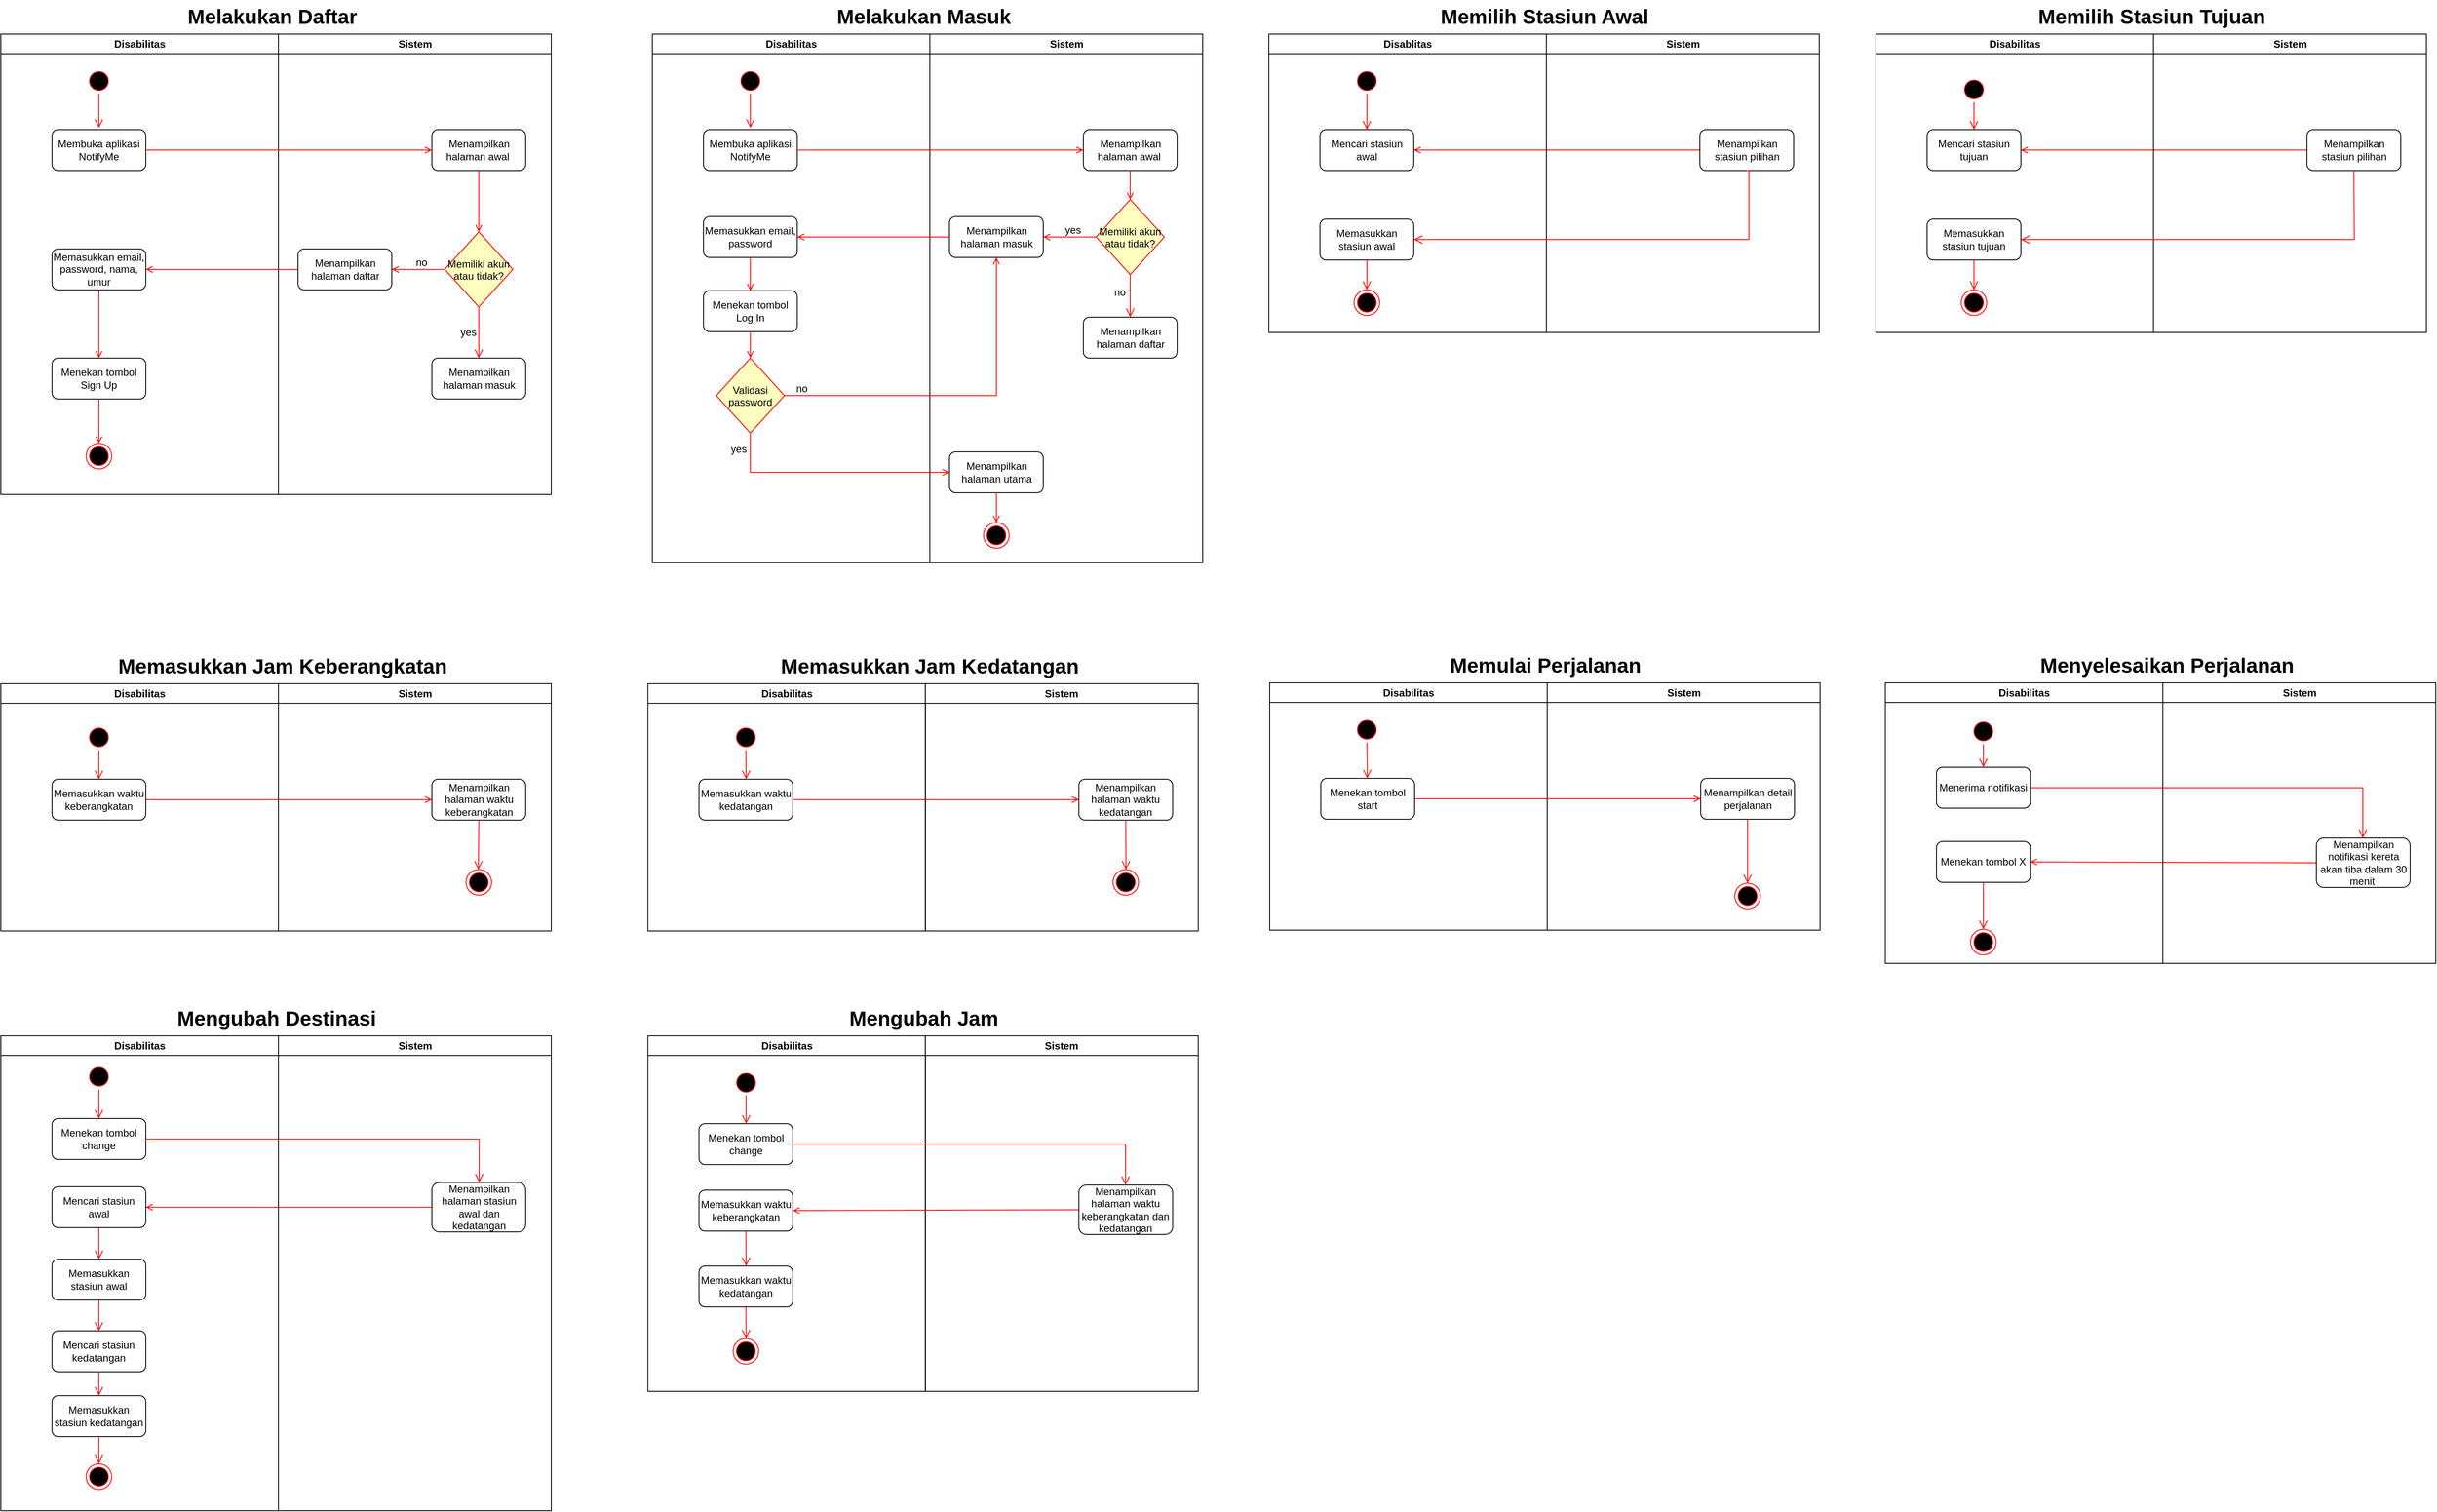 <mxfile version="22.1.11" type="github">
  <diagram name="Page-1" id="e7e014a7-5840-1c2e-5031-d8a46d1fe8dd">
    <mxGraphModel dx="3467" dy="2024" grid="1" gridSize="10" guides="1" tooltips="1" connect="1" arrows="1" fold="1" page="1" pageScale="1" pageWidth="1169" pageHeight="826" background="none" math="0" shadow="0">
      <root>
        <mxCell id="0" />
        <mxCell id="1" parent="0" />
        <mxCell id="2" value="Disabilitas" style="swimlane;whiteSpace=wrap" parent="1" vertex="1">
          <mxGeometry x="-306" y="-630" width="325.5" height="620" as="geometry" />
        </mxCell>
        <mxCell id="5" value="" style="ellipse;shape=startState;fillColor=#000000;strokeColor=#ff0000;" parent="2" vertex="1">
          <mxGeometry x="100" y="40" width="30" height="30" as="geometry" />
        </mxCell>
        <mxCell id="6" value="" style="edgeStyle=elbowEdgeStyle;elbow=horizontal;verticalAlign=bottom;endArrow=open;endSize=8;strokeColor=#FF0000;endFill=1;rounded=0" parent="2" source="5" edge="1">
          <mxGeometry x="100" y="40" as="geometry">
            <mxPoint x="115.115" y="110" as="targetPoint" />
          </mxGeometry>
        </mxCell>
        <mxCell id="zjFfiofUmFdudKenRciE-41" value="Membuka aplikasi NotifyMe" style="rounded=1;whiteSpace=wrap;html=1;" parent="2" vertex="1">
          <mxGeometry x="60" y="112" width="110" height="48" as="geometry" />
        </mxCell>
        <mxCell id="zjFfiofUmFdudKenRciE-57" value="Memasukkan email, password" style="rounded=1;whiteSpace=wrap;html=1;" parent="2" vertex="1">
          <mxGeometry x="60" y="214" width="110" height="48" as="geometry" />
        </mxCell>
        <mxCell id="zjFfiofUmFdudKenRciE-63" value="Validasi&#xa;password" style="rhombus;fillColor=#ffffc0;strokeColor=#ff0000;" parent="2" vertex="1">
          <mxGeometry x="75" y="380" width="80" height="88" as="geometry" />
        </mxCell>
        <mxCell id="zjFfiofUmFdudKenRciE-69" value="yes" style="text;html=1;strokeColor=none;fillColor=none;align=center;verticalAlign=middle;whiteSpace=wrap;rounded=0;" parent="2" vertex="1">
          <mxGeometry x="83.5" y="483" width="35" height="8" as="geometry" />
        </mxCell>
        <mxCell id="zjFfiofUmFdudKenRciE-66" value="no" style="text;html=1;strokeColor=none;fillColor=none;align=center;verticalAlign=middle;whiteSpace=wrap;rounded=0;" parent="2" vertex="1">
          <mxGeometry x="158" y="412" width="35" height="8" as="geometry" />
        </mxCell>
        <mxCell id="ka0JLmJbpeh9YCM6iJQs-76" value="" style="endArrow=open;strokeColor=#FF0000;endFill=1;rounded=0;exitX=0.5;exitY=1;exitDx=0;exitDy=0;entryX=0.5;entryY=0;entryDx=0;entryDy=0;" parent="2" source="zjFfiofUmFdudKenRciE-57" target="zjFfiofUmFdudKenRciE-68" edge="1">
          <mxGeometry relative="1" as="geometry">
            <mxPoint x="125.5" y="396" as="sourcePoint" />
            <mxPoint x="115.5" y="290" as="targetPoint" />
          </mxGeometry>
        </mxCell>
        <mxCell id="zjFfiofUmFdudKenRciE-68" value="Menekan tombol Log In" style="rounded=1;whiteSpace=wrap;html=1;" parent="2" vertex="1">
          <mxGeometry x="60" y="301" width="110" height="48" as="geometry" />
        </mxCell>
        <mxCell id="ka0JLmJbpeh9YCM6iJQs-77" value="" style="endArrow=open;strokeColor=#FF0000;endFill=1;rounded=0;exitX=0.5;exitY=1;exitDx=0;exitDy=0;entryX=0.5;entryY=0;entryDx=0;entryDy=0;" parent="2" source="zjFfiofUmFdudKenRciE-68" target="zjFfiofUmFdudKenRciE-63" edge="1">
          <mxGeometry relative="1" as="geometry">
            <mxPoint x="125" y="272" as="sourcePoint" />
            <mxPoint x="125" y="325" as="targetPoint" />
          </mxGeometry>
        </mxCell>
        <mxCell id="3" value="Sistem" style="swimlane;whiteSpace=wrap" parent="1" vertex="1">
          <mxGeometry x="19.5" y="-630" width="320" height="620" as="geometry" />
        </mxCell>
        <mxCell id="21" value="Memiliki akun&#xa;atau tidak?" style="rhombus;fillColor=#ffffc0;strokeColor=#ff0000;" parent="3" vertex="1">
          <mxGeometry x="195" y="194" width="80" height="88" as="geometry" />
        </mxCell>
        <mxCell id="23" value="" style="edgeStyle=elbowEdgeStyle;elbow=horizontal;align=left;verticalAlign=top;endArrow=open;endSize=8;strokeColor=#FF0000;endFill=1;rounded=0;exitX=0.5;exitY=1;exitDx=0;exitDy=0;entryX=0.5;entryY=0;entryDx=0;entryDy=0;" parent="3" source="21" target="zjFfiofUmFdudKenRciE-50" edge="1">
          <mxGeometry x="-1" relative="1" as="geometry">
            <mxPoint x="235" y="324.0" as="targetPoint" />
            <Array as="points">
              <mxPoint x="235" y="304" />
            </Array>
          </mxGeometry>
        </mxCell>
        <mxCell id="zjFfiofUmFdudKenRciE-42" value="Menampilkan halaman awal&amp;nbsp;" style="rounded=1;whiteSpace=wrap;html=1;" parent="3" vertex="1">
          <mxGeometry x="180" y="112" width="110" height="48" as="geometry" />
        </mxCell>
        <mxCell id="zjFfiofUmFdudKenRciE-46" value="" style="endArrow=open;strokeColor=#FF0000;endFill=1;rounded=0;exitX=0.5;exitY=1;exitDx=0;exitDy=0;entryX=0.5;entryY=0;entryDx=0;entryDy=0;" parent="3" source="zjFfiofUmFdudKenRciE-42" target="21" edge="1">
          <mxGeometry relative="1" as="geometry">
            <mxPoint x="85" y="280" as="sourcePoint" />
            <mxPoint x="85" y="335" as="targetPoint" />
          </mxGeometry>
        </mxCell>
        <mxCell id="19" value="" style="endArrow=open;strokeColor=#FF0000;endFill=1;rounded=0;exitX=0;exitY=0.5;exitDx=0;exitDy=0;entryX=1;entryY=0.5;entryDx=0;entryDy=0;" parent="3" source="21" target="zjFfiofUmFdudKenRciE-48" edge="1">
          <mxGeometry relative="1" as="geometry">
            <mxPoint x="55" y="232" as="sourcePoint" />
            <mxPoint x="133" y="238" as="targetPoint" />
          </mxGeometry>
        </mxCell>
        <mxCell id="zjFfiofUmFdudKenRciE-48" value="Menampilkan halaman masuk" style="rounded=1;whiteSpace=wrap;html=1;" parent="3" vertex="1">
          <mxGeometry x="23" y="214" width="110" height="48" as="geometry" />
        </mxCell>
        <mxCell id="zjFfiofUmFdudKenRciE-50" value="Menampilkan halaman daftar" style="rounded=1;whiteSpace=wrap;html=1;" parent="3" vertex="1">
          <mxGeometry x="180" y="332" width="110" height="48" as="geometry" />
        </mxCell>
        <mxCell id="zjFfiofUmFdudKenRciE-51" value="yes" style="text;html=1;strokeColor=none;fillColor=none;align=center;verticalAlign=middle;whiteSpace=wrap;rounded=0;" parent="3" vertex="1">
          <mxGeometry x="150" y="226" width="35" height="8" as="geometry" />
        </mxCell>
        <mxCell id="zjFfiofUmFdudKenRciE-53" value="no" style="text;html=1;strokeColor=none;fillColor=none;align=center;verticalAlign=middle;whiteSpace=wrap;rounded=0;" parent="3" vertex="1">
          <mxGeometry x="205" y="299" width="35" height="8" as="geometry" />
        </mxCell>
        <mxCell id="38" value="" style="ellipse;shape=endState;fillColor=#000000;strokeColor=#ff0000" parent="3" vertex="1">
          <mxGeometry x="63" y="573" width="30" height="30" as="geometry" />
        </mxCell>
        <mxCell id="ycSWDvxxVLBAgVe4tItq-44" value="Menampilkan halaman utama" style="rounded=1;whiteSpace=wrap;html=1;" parent="3" vertex="1">
          <mxGeometry x="23" y="490" width="110" height="48" as="geometry" />
        </mxCell>
        <mxCell id="ycSWDvxxVLBAgVe4tItq-45" value="" style="endArrow=open;strokeColor=#FF0000;endFill=1;rounded=0;exitX=0.5;exitY=1;exitDx=0;exitDy=0;entryX=0.5;entryY=0;entryDx=0;entryDy=0;" parent="3" source="ycSWDvxxVLBAgVe4tItq-44" target="38" edge="1">
          <mxGeometry relative="1" as="geometry">
            <mxPoint x="-292.5" y="359" as="sourcePoint" />
            <mxPoint x="-292.5" y="390" as="targetPoint" />
          </mxGeometry>
        </mxCell>
        <mxCell id="11" value="" style="endArrow=open;strokeColor=#FF0000;endFill=1;rounded=0;exitX=0;exitY=0.5;exitDx=0;exitDy=0;entryX=1;entryY=0.5;entryDx=0;entryDy=0;" parent="1" source="zjFfiofUmFdudKenRciE-48" target="zjFfiofUmFdudKenRciE-57" edge="1">
          <mxGeometry relative="1" as="geometry">
            <mxPoint x="42.5" y="-209.893" as="sourcePoint" />
            <mxPoint x="-136" y="-235.43" as="targetPoint" />
          </mxGeometry>
        </mxCell>
        <mxCell id="zjFfiofUmFdudKenRciE-82" value="Melakukan Masuk" style="text;strokeColor=none;fillColor=none;html=1;fontSize=24;fontStyle=1;verticalAlign=middle;align=center;" parent="1" vertex="1">
          <mxGeometry x="-38.5" y="-670" width="100" height="40" as="geometry" />
        </mxCell>
        <mxCell id="bMjNeZS8wDr0kNpgiMqn-99" value="" style="endArrow=open;strokeColor=#FF0000;endFill=1;rounded=0;entryX=1;entryY=0.5;entryDx=0;entryDy=0;exitX=0;exitY=0.5;exitDx=0;exitDy=0;" parent="1" source="bMjNeZS8wDr0kNpgiMqn-105" target="bMjNeZS8wDr0kNpgiMqn-101" edge="1">
          <mxGeometry relative="1" as="geometry">
            <mxPoint x="907" y="-440" as="sourcePoint" />
            <mxPoint x="912.5" y="-504" as="targetPoint" />
          </mxGeometry>
        </mxCell>
        <mxCell id="bMjNeZS8wDr0kNpgiMqn-100" value="Disablitas" style="swimlane;whiteSpace=wrap" parent="1" vertex="1">
          <mxGeometry x="417" y="-630" width="325.5" height="350" as="geometry" />
        </mxCell>
        <mxCell id="bMjNeZS8wDr0kNpgiMqn-101" value="Mencari stasiun awal" style="rounded=1;whiteSpace=wrap;html=1;" parent="bMjNeZS8wDr0kNpgiMqn-100" vertex="1">
          <mxGeometry x="60" y="112" width="110" height="48" as="geometry" />
        </mxCell>
        <mxCell id="bMjNeZS8wDr0kNpgiMqn-102" value="" style="ellipse;shape=endState;fillColor=#000000;strokeColor=#ff0000" parent="bMjNeZS8wDr0kNpgiMqn-100" vertex="1">
          <mxGeometry x="100" y="300" width="30" height="30" as="geometry" />
        </mxCell>
        <mxCell id="ka0JLmJbpeh9YCM6iJQs-108" value="Memasukkan stasiun awal" style="rounded=1;whiteSpace=wrap;html=1;" parent="bMjNeZS8wDr0kNpgiMqn-100" vertex="1">
          <mxGeometry x="60" y="217" width="110" height="48" as="geometry" />
        </mxCell>
        <mxCell id="ka0JLmJbpeh9YCM6iJQs-109" value="" style="edgeStyle=elbowEdgeStyle;elbow=horizontal;align=left;verticalAlign=top;endArrow=open;endSize=8;strokeColor=#FF0000;endFill=1;rounded=0;exitX=0.5;exitY=1;exitDx=0;exitDy=0;entryX=0.5;entryY=0;entryDx=0;entryDy=0;" parent="bMjNeZS8wDr0kNpgiMqn-100" source="ka0JLmJbpeh9YCM6iJQs-108" target="bMjNeZS8wDr0kNpgiMqn-102" edge="1">
          <mxGeometry x="-1" relative="1" as="geometry">
            <mxPoint x="125" y="227" as="targetPoint" />
            <Array as="points" />
            <mxPoint x="125" y="170" as="sourcePoint" />
          </mxGeometry>
        </mxCell>
        <mxCell id="bMjNeZS8wDr0kNpgiMqn-106" value="" style="ellipse;shape=startState;fillColor=#000000;strokeColor=#ff0000;" parent="bMjNeZS8wDr0kNpgiMqn-100" vertex="1">
          <mxGeometry x="100" y="40" width="30" height="30" as="geometry" />
        </mxCell>
        <mxCell id="bMjNeZS8wDr0kNpgiMqn-107" value="" style="edgeStyle=elbowEdgeStyle;elbow=horizontal;verticalAlign=bottom;endArrow=open;endSize=8;strokeColor=#FF0000;endFill=1;rounded=0;entryX=0.5;entryY=0;entryDx=0;entryDy=0;exitX=0.5;exitY=1;exitDx=0;exitDy=0;" parent="bMjNeZS8wDr0kNpgiMqn-100" source="bMjNeZS8wDr0kNpgiMqn-106" target="bMjNeZS8wDr0kNpgiMqn-101" edge="1">
          <mxGeometry x="100" y="40" as="geometry">
            <mxPoint x="426.5" y="112" as="targetPoint" />
            <mxPoint x="427" y="80" as="sourcePoint" />
          </mxGeometry>
        </mxCell>
        <mxCell id="bMjNeZS8wDr0kNpgiMqn-104" value="Sistem" style="swimlane;whiteSpace=wrap" parent="1" vertex="1">
          <mxGeometry x="742.5" y="-630" width="320" height="350" as="geometry" />
        </mxCell>
        <mxCell id="bMjNeZS8wDr0kNpgiMqn-105" value="Menampilkan stasiun pilihan" style="rounded=1;whiteSpace=wrap;html=1;" parent="bMjNeZS8wDr0kNpgiMqn-104" vertex="1">
          <mxGeometry x="180" y="112" width="110" height="48" as="geometry" />
        </mxCell>
        <mxCell id="bMjNeZS8wDr0kNpgiMqn-108" value="Memilih Stasiun Awal" style="text;strokeColor=none;fillColor=none;html=1;fontSize=24;fontStyle=1;verticalAlign=middle;align=center;" parent="1" vertex="1">
          <mxGeometry x="690" y="-670" width="100" height="40" as="geometry" />
        </mxCell>
        <mxCell id="bMjNeZS8wDr0kNpgiMqn-119" value="" style="endArrow=open;strokeColor=#FF0000;endFill=1;rounded=0;exitX=1;exitY=0.5;exitDx=0;exitDy=0;entryX=0;entryY=0.5;entryDx=0;entryDy=0;" parent="1" source="bMjNeZS8wDr0kNpgiMqn-121" target="bMjNeZS8wDr0kNpgiMqn-125" edge="1">
          <mxGeometry relative="1" as="geometry">
            <mxPoint x="-580" y="322" as="sourcePoint" />
            <mxPoint x="-680" y="330" as="targetPoint" />
          </mxGeometry>
        </mxCell>
        <mxCell id="bMjNeZS8wDr0kNpgiMqn-120" value="Disabilitas" style="swimlane;whiteSpace=wrap" parent="1" vertex="1">
          <mxGeometry x="-1070" y="132" width="325.5" height="290" as="geometry" />
        </mxCell>
        <mxCell id="bMjNeZS8wDr0kNpgiMqn-121" value="Memasukkan waktu keberangkatan" style="rounded=1;whiteSpace=wrap;html=1;" parent="bMjNeZS8wDr0kNpgiMqn-120" vertex="1">
          <mxGeometry x="60" y="112" width="110" height="48" as="geometry" />
        </mxCell>
        <mxCell id="bMjNeZS8wDr0kNpgiMqn-126" value="" style="ellipse;shape=startState;fillColor=#000000;strokeColor=#ff0000;" parent="bMjNeZS8wDr0kNpgiMqn-120" vertex="1">
          <mxGeometry x="100" y="48" width="30" height="30" as="geometry" />
        </mxCell>
        <mxCell id="bMjNeZS8wDr0kNpgiMqn-127" value="" style="edgeStyle=elbowEdgeStyle;elbow=horizontal;verticalAlign=bottom;endArrow=open;endSize=8;strokeColor=#FF0000;endFill=1;rounded=0;entryX=0.5;entryY=0;entryDx=0;entryDy=0;exitX=0.5;exitY=1;exitDx=0;exitDy=0;" parent="bMjNeZS8wDr0kNpgiMqn-120" source="bMjNeZS8wDr0kNpgiMqn-126" target="bMjNeZS8wDr0kNpgiMqn-121" edge="1">
          <mxGeometry x="100" y="40" as="geometry">
            <mxPoint x="115.115" y="110" as="targetPoint" />
            <mxPoint x="570" y="50" as="sourcePoint" />
          </mxGeometry>
        </mxCell>
        <mxCell id="bMjNeZS8wDr0kNpgiMqn-124" value="Sistem" style="swimlane;whiteSpace=wrap" parent="1" vertex="1">
          <mxGeometry x="-744.5" y="132" width="320" height="290" as="geometry" />
        </mxCell>
        <mxCell id="bMjNeZS8wDr0kNpgiMqn-125" value="Menampilkan halaman waktu keberangkatan" style="rounded=1;whiteSpace=wrap;html=1;" parent="bMjNeZS8wDr0kNpgiMqn-124" vertex="1">
          <mxGeometry x="180" y="112" width="110" height="48" as="geometry" />
        </mxCell>
        <mxCell id="bMjNeZS8wDr0kNpgiMqn-122" value="" style="ellipse;shape=endState;fillColor=#000000;strokeColor=#ff0000" parent="bMjNeZS8wDr0kNpgiMqn-124" vertex="1">
          <mxGeometry x="220" y="218" width="30" height="30" as="geometry" />
        </mxCell>
        <mxCell id="bMjNeZS8wDr0kNpgiMqn-123" value="" style="edgeStyle=elbowEdgeStyle;elbow=horizontal;align=left;verticalAlign=top;endArrow=open;endSize=8;strokeColor=#FF0000;endFill=1;rounded=0;exitX=0.5;exitY=1;exitDx=0;exitDy=0;entryX=0.5;entryY=0;entryDx=0;entryDy=0;" parent="bMjNeZS8wDr0kNpgiMqn-124" source="bMjNeZS8wDr0kNpgiMqn-125" target="bMjNeZS8wDr0kNpgiMqn-122" edge="1">
          <mxGeometry x="-1" relative="1" as="geometry">
            <mxPoint x="-208.5" y="240" as="targetPoint" />
            <Array as="points">
              <mxPoint x="234.5" y="178" />
            </Array>
            <mxPoint x="-208.5" y="170" as="sourcePoint" />
          </mxGeometry>
        </mxCell>
        <mxCell id="bMjNeZS8wDr0kNpgiMqn-128" value="Memasukkan Jam Keberangkatan" style="text;strokeColor=none;fillColor=none;html=1;fontSize=24;fontStyle=1;verticalAlign=middle;align=center;" parent="1" vertex="1">
          <mxGeometry x="-790" y="92" width="100" height="40" as="geometry" />
        </mxCell>
        <mxCell id="bMjNeZS8wDr0kNpgiMqn-188" value="" style="endArrow=open;strokeColor=#FF0000;endFill=1;rounded=0;exitX=1;exitY=0.5;exitDx=0;exitDy=0;entryX=0;entryY=0.5;entryDx=0;entryDy=0;" parent="1" source="bMjNeZS8wDr0kNpgiMqn-190" target="bMjNeZS8wDr0kNpgiMqn-194" edge="1">
          <mxGeometry relative="1" as="geometry">
            <mxPoint x="178.75" y="322" as="sourcePoint" />
            <mxPoint x="-120" y="270" as="targetPoint" />
          </mxGeometry>
        </mxCell>
        <mxCell id="bMjNeZS8wDr0kNpgiMqn-189" value="Disabilitas" style="swimlane;whiteSpace=wrap" parent="1" vertex="1">
          <mxGeometry x="-311.25" y="132" width="325.5" height="290" as="geometry" />
        </mxCell>
        <mxCell id="bMjNeZS8wDr0kNpgiMqn-190" value="Memasukkan waktu kedatangan" style="rounded=1;whiteSpace=wrap;html=1;" parent="bMjNeZS8wDr0kNpgiMqn-189" vertex="1">
          <mxGeometry x="60" y="112" width="110" height="48" as="geometry" />
        </mxCell>
        <mxCell id="bMjNeZS8wDr0kNpgiMqn-195" value="" style="ellipse;shape=startState;fillColor=#000000;strokeColor=#ff0000;" parent="bMjNeZS8wDr0kNpgiMqn-189" vertex="1">
          <mxGeometry x="100" y="48" width="30" height="30" as="geometry" />
        </mxCell>
        <mxCell id="bMjNeZS8wDr0kNpgiMqn-196" value="" style="edgeStyle=elbowEdgeStyle;elbow=horizontal;verticalAlign=bottom;endArrow=open;endSize=8;strokeColor=#FF0000;endFill=1;rounded=0;exitX=0.5;exitY=1;exitDx=0;exitDy=0;entryX=0.5;entryY=0;entryDx=0;entryDy=0;" parent="bMjNeZS8wDr0kNpgiMqn-189" source="bMjNeZS8wDr0kNpgiMqn-195" target="bMjNeZS8wDr0kNpgiMqn-190" edge="1">
          <mxGeometry x="100" y="40" as="geometry">
            <mxPoint x="141.25" y="168" as="targetPoint" />
            <mxPoint x="570" y="50" as="sourcePoint" />
          </mxGeometry>
        </mxCell>
        <mxCell id="bMjNeZS8wDr0kNpgiMqn-193" value="Sistem" style="swimlane;whiteSpace=wrap" parent="1" vertex="1">
          <mxGeometry x="14.25" y="132" width="320" height="290" as="geometry" />
        </mxCell>
        <mxCell id="bMjNeZS8wDr0kNpgiMqn-194" value="Menampilkan halaman waktu kedatangan" style="rounded=1;whiteSpace=wrap;html=1;" parent="bMjNeZS8wDr0kNpgiMqn-193" vertex="1">
          <mxGeometry x="180" y="112" width="110" height="48" as="geometry" />
        </mxCell>
        <mxCell id="bMjNeZS8wDr0kNpgiMqn-191" value="" style="ellipse;shape=endState;fillColor=#000000;strokeColor=#ff0000" parent="bMjNeZS8wDr0kNpgiMqn-193" vertex="1">
          <mxGeometry x="220" y="218" width="30" height="30" as="geometry" />
        </mxCell>
        <mxCell id="bMjNeZS8wDr0kNpgiMqn-192" value="" style="edgeStyle=elbowEdgeStyle;elbow=horizontal;align=left;verticalAlign=top;endArrow=open;endSize=8;strokeColor=#FF0000;endFill=1;rounded=0;exitX=0.5;exitY=1;exitDx=0;exitDy=0;entryX=0.5;entryY=0;entryDx=0;entryDy=0;" parent="bMjNeZS8wDr0kNpgiMqn-193" source="bMjNeZS8wDr0kNpgiMqn-194" target="bMjNeZS8wDr0kNpgiMqn-191" edge="1">
          <mxGeometry x="-1" relative="1" as="geometry">
            <mxPoint x="-208.5" y="240" as="targetPoint" />
            <Array as="points" />
            <mxPoint x="-208.5" y="170" as="sourcePoint" />
          </mxGeometry>
        </mxCell>
        <mxCell id="bMjNeZS8wDr0kNpgiMqn-197" value="Memasukkan Jam Kedatangan" style="text;strokeColor=none;fillColor=none;html=1;fontSize=24;fontStyle=1;verticalAlign=middle;align=center;" parent="1" vertex="1">
          <mxGeometry x="-31.25" y="92" width="100" height="40" as="geometry" />
        </mxCell>
        <mxCell id="ka0JLmJbpeh9YCM6iJQs-38" value="Disabilitas" style="swimlane;whiteSpace=wrap" parent="1" vertex="1">
          <mxGeometry x="-1070" y="-630" width="325.5" height="540" as="geometry" />
        </mxCell>
        <mxCell id="ka0JLmJbpeh9YCM6iJQs-39" value="" style="ellipse;shape=startState;fillColor=#000000;strokeColor=#ff0000;" parent="ka0JLmJbpeh9YCM6iJQs-38" vertex="1">
          <mxGeometry x="100" y="40" width="30" height="30" as="geometry" />
        </mxCell>
        <mxCell id="ka0JLmJbpeh9YCM6iJQs-40" value="" style="edgeStyle=elbowEdgeStyle;elbow=horizontal;verticalAlign=bottom;endArrow=open;endSize=8;strokeColor=#FF0000;endFill=1;rounded=0" parent="ka0JLmJbpeh9YCM6iJQs-38" source="ka0JLmJbpeh9YCM6iJQs-39" edge="1">
          <mxGeometry x="100" y="40" as="geometry">
            <mxPoint x="115.115" y="110" as="targetPoint" />
          </mxGeometry>
        </mxCell>
        <mxCell id="ka0JLmJbpeh9YCM6iJQs-41" value="Membuka aplikasi NotifyMe" style="rounded=1;whiteSpace=wrap;html=1;" parent="ka0JLmJbpeh9YCM6iJQs-38" vertex="1">
          <mxGeometry x="60" y="112" width="110" height="48" as="geometry" />
        </mxCell>
        <mxCell id="ka0JLmJbpeh9YCM6iJQs-42" value="Memasukkan email, password, nama, umur" style="rounded=1;whiteSpace=wrap;html=1;" parent="ka0JLmJbpeh9YCM6iJQs-38" vertex="1">
          <mxGeometry x="60" y="252" width="110" height="48" as="geometry" />
        </mxCell>
        <mxCell id="ka0JLmJbpeh9YCM6iJQs-72" value="Menekan tombol Sign Up" style="rounded=1;whiteSpace=wrap;html=1;" parent="ka0JLmJbpeh9YCM6iJQs-38" vertex="1">
          <mxGeometry x="60" y="380" width="110" height="48" as="geometry" />
        </mxCell>
        <mxCell id="ka0JLmJbpeh9YCM6iJQs-62" value="" style="endArrow=open;strokeColor=#FF0000;endFill=1;rounded=0;exitX=0.5;exitY=1;exitDx=0;exitDy=0;entryX=0.5;entryY=0;entryDx=0;entryDy=0;" parent="ka0JLmJbpeh9YCM6iJQs-38" source="ka0JLmJbpeh9YCM6iJQs-72" target="ka0JLmJbpeh9YCM6iJQs-61" edge="1">
          <mxGeometry relative="1" as="geometry">
            <mxPoint x="130" y="450" as="sourcePoint" />
            <mxPoint x="114" y="480" as="targetPoint" />
          </mxGeometry>
        </mxCell>
        <mxCell id="ka0JLmJbpeh9YCM6iJQs-61" value="" style="ellipse;shape=endState;fillColor=#000000;strokeColor=#ff0000" parent="ka0JLmJbpeh9YCM6iJQs-38" vertex="1">
          <mxGeometry x="100" y="480" width="30" height="30" as="geometry" />
        </mxCell>
        <mxCell id="ka0JLmJbpeh9YCM6iJQs-44" value="Sistem" style="swimlane;whiteSpace=wrap" parent="1" vertex="1">
          <mxGeometry x="-744.5" y="-630" width="320" height="540" as="geometry" />
        </mxCell>
        <mxCell id="ka0JLmJbpeh9YCM6iJQs-45" value="Memiliki akun&#xa;atau tidak?" style="rhombus;fillColor=#ffffc0;strokeColor=#ff0000;" parent="ka0JLmJbpeh9YCM6iJQs-44" vertex="1">
          <mxGeometry x="195" y="232" width="80" height="88" as="geometry" />
        </mxCell>
        <mxCell id="ka0JLmJbpeh9YCM6iJQs-46" value="" style="edgeStyle=elbowEdgeStyle;elbow=horizontal;align=left;verticalAlign=top;endArrow=open;endSize=8;strokeColor=#FF0000;endFill=1;rounded=0;exitX=0.5;exitY=1;exitDx=0;exitDy=0;entryX=0.5;entryY=0;entryDx=0;entryDy=0;" parent="ka0JLmJbpeh9YCM6iJQs-44" source="ka0JLmJbpeh9YCM6iJQs-45" target="ka0JLmJbpeh9YCM6iJQs-51" edge="1">
          <mxGeometry x="-1" relative="1" as="geometry">
            <mxPoint x="235" y="362.0" as="targetPoint" />
            <Array as="points">
              <mxPoint x="235" y="342" />
            </Array>
          </mxGeometry>
        </mxCell>
        <mxCell id="ka0JLmJbpeh9YCM6iJQs-47" value="Menampilkan halaman awal&amp;nbsp;" style="rounded=1;whiteSpace=wrap;html=1;" parent="ka0JLmJbpeh9YCM6iJQs-44" vertex="1">
          <mxGeometry x="180" y="112" width="110" height="48" as="geometry" />
        </mxCell>
        <mxCell id="ka0JLmJbpeh9YCM6iJQs-48" value="" style="endArrow=open;strokeColor=#FF0000;endFill=1;rounded=0;exitX=0.5;exitY=1;exitDx=0;exitDy=0;entryX=0.5;entryY=0;entryDx=0;entryDy=0;" parent="ka0JLmJbpeh9YCM6iJQs-44" source="ka0JLmJbpeh9YCM6iJQs-47" target="ka0JLmJbpeh9YCM6iJQs-45" edge="1">
          <mxGeometry relative="1" as="geometry">
            <mxPoint x="85" y="280" as="sourcePoint" />
            <mxPoint x="85" y="335" as="targetPoint" />
          </mxGeometry>
        </mxCell>
        <mxCell id="ka0JLmJbpeh9YCM6iJQs-49" value="" style="endArrow=open;strokeColor=#FF0000;endFill=1;rounded=0;exitX=0;exitY=0.5;exitDx=0;exitDy=0;entryX=1;entryY=0.5;entryDx=0;entryDy=0;" parent="ka0JLmJbpeh9YCM6iJQs-44" source="ka0JLmJbpeh9YCM6iJQs-45" target="ka0JLmJbpeh9YCM6iJQs-50" edge="1">
          <mxGeometry relative="1" as="geometry">
            <mxPoint x="55" y="270" as="sourcePoint" />
            <mxPoint x="133" y="276" as="targetPoint" />
          </mxGeometry>
        </mxCell>
        <mxCell id="ka0JLmJbpeh9YCM6iJQs-50" value="Menampilkan halaman daftar" style="rounded=1;whiteSpace=wrap;html=1;" parent="ka0JLmJbpeh9YCM6iJQs-44" vertex="1">
          <mxGeometry x="23" y="252" width="110" height="48" as="geometry" />
        </mxCell>
        <mxCell id="ka0JLmJbpeh9YCM6iJQs-51" value="Menampilkan halaman masuk" style="rounded=1;whiteSpace=wrap;html=1;" parent="ka0JLmJbpeh9YCM6iJQs-44" vertex="1">
          <mxGeometry x="180" y="380" width="110" height="48" as="geometry" />
        </mxCell>
        <mxCell id="ka0JLmJbpeh9YCM6iJQs-52" value="no" style="text;html=1;strokeColor=none;fillColor=none;align=center;verticalAlign=middle;whiteSpace=wrap;rounded=0;" parent="ka0JLmJbpeh9YCM6iJQs-44" vertex="1">
          <mxGeometry x="150" y="264" width="35" height="8" as="geometry" />
        </mxCell>
        <mxCell id="ka0JLmJbpeh9YCM6iJQs-53" value="yes" style="text;html=1;strokeColor=none;fillColor=none;align=center;verticalAlign=middle;whiteSpace=wrap;rounded=0;" parent="ka0JLmJbpeh9YCM6iJQs-44" vertex="1">
          <mxGeometry x="205" y="346" width="35" height="8" as="geometry" />
        </mxCell>
        <mxCell id="ka0JLmJbpeh9YCM6iJQs-63" value="" style="endArrow=open;strokeColor=#FF0000;endFill=1;rounded=0;exitX=0;exitY=0.5;exitDx=0;exitDy=0;entryX=1;entryY=0.5;entryDx=0;entryDy=0;" parent="1" source="ka0JLmJbpeh9YCM6iJQs-50" target="ka0JLmJbpeh9YCM6iJQs-42" edge="1">
          <mxGeometry relative="1" as="geometry">
            <mxPoint x="-721.5" y="-171.893" as="sourcePoint" />
            <mxPoint x="-900" y="-197.43" as="targetPoint" />
          </mxGeometry>
        </mxCell>
        <mxCell id="ka0JLmJbpeh9YCM6iJQs-64" value="" style="endArrow=open;strokeColor=#FF0000;endFill=1;rounded=0;exitX=0.5;exitY=1;exitDx=0;exitDy=0;" parent="1" source="ka0JLmJbpeh9YCM6iJQs-42" edge="1">
          <mxGeometry relative="1" as="geometry">
            <mxPoint x="-711.5" y="-244" as="sourcePoint" />
            <mxPoint x="-955" y="-250" as="targetPoint" />
            <Array as="points" />
          </mxGeometry>
        </mxCell>
        <mxCell id="ka0JLmJbpeh9YCM6iJQs-67" value="Melakukan Daftar" style="text;strokeColor=none;fillColor=none;html=1;fontSize=24;fontStyle=1;verticalAlign=middle;align=center;" parent="1" vertex="1">
          <mxGeometry x="-802.5" y="-670" width="100" height="40" as="geometry" />
        </mxCell>
        <mxCell id="ka0JLmJbpeh9YCM6iJQs-68" value="" style="endArrow=open;strokeColor=#FF0000;endFill=1;rounded=0;exitX=1;exitY=0.5;exitDx=0;exitDy=0;entryX=0;entryY=0.5;entryDx=0;entryDy=0;" parent="1" source="ka0JLmJbpeh9YCM6iJQs-41" target="ka0JLmJbpeh9YCM6iJQs-47" edge="1">
          <mxGeometry relative="1" as="geometry">
            <mxPoint x="-711" y="-344" as="sourcePoint" />
            <mxPoint x="-890" y="-344" as="targetPoint" />
          </mxGeometry>
        </mxCell>
        <mxCell id="ka0JLmJbpeh9YCM6iJQs-69" value="" style="endArrow=open;strokeColor=#FF0000;endFill=1;rounded=0;exitX=1;exitY=0.5;exitDx=0;exitDy=0;entryX=0;entryY=0.5;entryDx=0;entryDy=0;" parent="1" source="zjFfiofUmFdudKenRciE-41" target="zjFfiofUmFdudKenRciE-42" edge="1">
          <mxGeometry relative="1" as="geometry">
            <mxPoint x="52.5" y="-344" as="sourcePoint" />
            <mxPoint x="-125.5" y="-344" as="targetPoint" />
          </mxGeometry>
        </mxCell>
        <mxCell id="ka0JLmJbpeh9YCM6iJQs-71" value="" style="endArrow=open;strokeColor=#FF0000;endFill=1;rounded=0;exitX=1;exitY=0.5;exitDx=0;exitDy=0;entryX=0.5;entryY=1;entryDx=0;entryDy=0;" parent="1" source="zjFfiofUmFdudKenRciE-63" target="zjFfiofUmFdudKenRciE-48" edge="1">
          <mxGeometry relative="1" as="geometry">
            <mxPoint x="-181" y="-358" as="sourcePoint" />
            <mxPoint x="-181" y="-278" as="targetPoint" />
            <Array as="points">
              <mxPoint x="97.5" y="-206" />
            </Array>
          </mxGeometry>
        </mxCell>
        <mxCell id="ka0JLmJbpeh9YCM6iJQs-75" value="" style="endArrow=open;strokeColor=#FF0000;endFill=1;rounded=0;exitX=0.5;exitY=1;exitDx=0;exitDy=0;entryX=0;entryY=0.5;entryDx=0;entryDy=0;" parent="1" source="zjFfiofUmFdudKenRciE-63" target="ycSWDvxxVLBAgVe4tItq-44" edge="1">
          <mxGeometry relative="1" as="geometry">
            <mxPoint x="-180.5" y="-130" as="sourcePoint" />
            <mxPoint x="-191" y="-140" as="targetPoint" />
            <Array as="points">
              <mxPoint x="-191" y="-116" />
            </Array>
          </mxGeometry>
        </mxCell>
        <mxCell id="ka0JLmJbpeh9YCM6iJQs-98" value="" style="endArrow=open;strokeColor=#FF0000;endFill=1;rounded=0;exitX=1;exitY=0.5;exitDx=0;exitDy=0;entryX=0;entryY=0.5;entryDx=0;entryDy=0;" parent="1" source="ka0JLmJbpeh9YCM6iJQs-100" target="ka0JLmJbpeh9YCM6iJQs-104" edge="1">
          <mxGeometry relative="1" as="geometry">
            <mxPoint x="908" y="321" as="sourcePoint" />
            <mxPoint x="670" y="332" as="targetPoint" />
          </mxGeometry>
        </mxCell>
        <mxCell id="ka0JLmJbpeh9YCM6iJQs-99" value="Disabilitas" style="swimlane;whiteSpace=wrap" parent="1" vertex="1">
          <mxGeometry x="418" y="131" width="325.5" height="290" as="geometry" />
        </mxCell>
        <mxCell id="ka0JLmJbpeh9YCM6iJQs-100" value="Menekan tombol start" style="rounded=1;whiteSpace=wrap;html=1;" parent="ka0JLmJbpeh9YCM6iJQs-99" vertex="1">
          <mxGeometry x="60" y="112" width="110" height="48" as="geometry" />
        </mxCell>
        <mxCell id="ka0JLmJbpeh9YCM6iJQs-105" value="" style="ellipse;shape=startState;fillColor=#000000;strokeColor=#ff0000;" parent="ka0JLmJbpeh9YCM6iJQs-99" vertex="1">
          <mxGeometry x="99" y="40" width="30" height="30" as="geometry" />
        </mxCell>
        <mxCell id="ka0JLmJbpeh9YCM6iJQs-123" value="" style="edgeStyle=elbowEdgeStyle;elbow=horizontal;align=left;verticalAlign=top;endArrow=open;endSize=8;strokeColor=#FF0000;endFill=1;rounded=0;entryX=0.5;entryY=0;entryDx=0;entryDy=0;exitX=0.5;exitY=1;exitDx=0;exitDy=0;" parent="ka0JLmJbpeh9YCM6iJQs-99" source="ka0JLmJbpeh9YCM6iJQs-105" target="ka0JLmJbpeh9YCM6iJQs-100" edge="1">
          <mxGeometry x="-1" relative="1" as="geometry">
            <mxPoint x="112" y="121" as="targetPoint" />
            <Array as="points" />
            <mxPoint x="122" y="71" as="sourcePoint" />
          </mxGeometry>
        </mxCell>
        <mxCell id="ka0JLmJbpeh9YCM6iJQs-103" value="Sistem" style="swimlane;whiteSpace=wrap" parent="1" vertex="1">
          <mxGeometry x="743.5" y="131" width="320" height="290" as="geometry" />
        </mxCell>
        <mxCell id="ka0JLmJbpeh9YCM6iJQs-104" value="Menampilkan detail perjalanan" style="rounded=1;whiteSpace=wrap;html=1;" parent="ka0JLmJbpeh9YCM6iJQs-103" vertex="1">
          <mxGeometry x="180" y="112" width="110" height="48" as="geometry" />
        </mxCell>
        <mxCell id="ka0JLmJbpeh9YCM6iJQs-101" value="" style="ellipse;shape=endState;fillColor=#000000;strokeColor=#ff0000" parent="ka0JLmJbpeh9YCM6iJQs-103" vertex="1">
          <mxGeometry x="220" y="235" width="30" height="30" as="geometry" />
        </mxCell>
        <mxCell id="ka0JLmJbpeh9YCM6iJQs-102" value="" style="edgeStyle=elbowEdgeStyle;elbow=horizontal;align=left;verticalAlign=top;endArrow=open;endSize=8;strokeColor=#FF0000;endFill=1;rounded=0;exitX=0.5;exitY=1;exitDx=0;exitDy=0;entryX=0.5;entryY=0;entryDx=0;entryDy=0;" parent="ka0JLmJbpeh9YCM6iJQs-103" source="ka0JLmJbpeh9YCM6iJQs-104" target="ka0JLmJbpeh9YCM6iJQs-101" edge="1">
          <mxGeometry x="-1" relative="1" as="geometry">
            <mxPoint x="-208.5" y="240" as="targetPoint" />
            <Array as="points" />
            <mxPoint x="-208.5" y="170" as="sourcePoint" />
          </mxGeometry>
        </mxCell>
        <mxCell id="ka0JLmJbpeh9YCM6iJQs-107" value="Memulai Perjalanan" style="text;strokeColor=none;fillColor=none;html=1;fontSize=24;fontStyle=1;verticalAlign=middle;align=center;" parent="1" vertex="1">
          <mxGeometry x="691" y="91" width="100" height="40" as="geometry" />
        </mxCell>
        <mxCell id="ka0JLmJbpeh9YCM6iJQs-110" value="" style="endArrow=open;strokeColor=#FF0000;endFill=1;rounded=0;entryX=1;entryY=0.5;entryDx=0;entryDy=0;exitX=0;exitY=0.5;exitDx=0;exitDy=0;" parent="1" source="ka0JLmJbpeh9YCM6iJQs-118" target="ka0JLmJbpeh9YCM6iJQs-112" edge="1">
          <mxGeometry relative="1" as="geometry">
            <mxPoint x="1619" y="-440" as="sourcePoint" />
            <mxPoint x="1624.5" y="-504" as="targetPoint" />
          </mxGeometry>
        </mxCell>
        <mxCell id="ka0JLmJbpeh9YCM6iJQs-111" value="Disabilitas" style="swimlane;whiteSpace=wrap" parent="1" vertex="1">
          <mxGeometry x="1129" y="-630" width="325.5" height="350" as="geometry" />
        </mxCell>
        <mxCell id="ka0JLmJbpeh9YCM6iJQs-112" value="Mencari stasiun tujuan" style="rounded=1;whiteSpace=wrap;html=1;" parent="ka0JLmJbpeh9YCM6iJQs-111" vertex="1">
          <mxGeometry x="60" y="112" width="110" height="48" as="geometry" />
        </mxCell>
        <mxCell id="ka0JLmJbpeh9YCM6iJQs-113" value="" style="ellipse;shape=endState;fillColor=#000000;strokeColor=#ff0000" parent="ka0JLmJbpeh9YCM6iJQs-111" vertex="1">
          <mxGeometry x="100" y="300" width="30" height="30" as="geometry" />
        </mxCell>
        <mxCell id="ka0JLmJbpeh9YCM6iJQs-115" value="Memasukkan stasiun tujuan" style="rounded=1;whiteSpace=wrap;html=1;" parent="ka0JLmJbpeh9YCM6iJQs-111" vertex="1">
          <mxGeometry x="60" y="217" width="110" height="48" as="geometry" />
        </mxCell>
        <mxCell id="ka0JLmJbpeh9YCM6iJQs-116" value="" style="edgeStyle=elbowEdgeStyle;elbow=horizontal;align=left;verticalAlign=top;endArrow=open;endSize=8;strokeColor=#FF0000;endFill=1;rounded=0;exitX=0.5;exitY=1;exitDx=0;exitDy=0;entryX=0.5;entryY=0;entryDx=0;entryDy=0;" parent="ka0JLmJbpeh9YCM6iJQs-111" source="ka0JLmJbpeh9YCM6iJQs-115" target="ka0JLmJbpeh9YCM6iJQs-113" edge="1">
          <mxGeometry x="-1" relative="1" as="geometry">
            <mxPoint x="125" y="227" as="targetPoint" />
            <Array as="points" />
            <mxPoint x="125" y="170" as="sourcePoint" />
          </mxGeometry>
        </mxCell>
        <mxCell id="ka0JLmJbpeh9YCM6iJQs-119" value="" style="ellipse;shape=startState;fillColor=#000000;strokeColor=#ff0000;" parent="ka0JLmJbpeh9YCM6iJQs-111" vertex="1">
          <mxGeometry x="100" y="50" width="30" height="30" as="geometry" />
        </mxCell>
        <mxCell id="ka0JLmJbpeh9YCM6iJQs-120" value="" style="edgeStyle=elbowEdgeStyle;elbow=horizontal;verticalAlign=bottom;endArrow=open;endSize=8;strokeColor=#FF0000;endFill=1;rounded=0;entryX=0.5;entryY=0;entryDx=0;entryDy=0;exitX=0.5;exitY=1;exitDx=0;exitDy=0;" parent="ka0JLmJbpeh9YCM6iJQs-111" source="ka0JLmJbpeh9YCM6iJQs-119" target="ka0JLmJbpeh9YCM6iJQs-112" edge="1">
          <mxGeometry x="100" y="40" as="geometry">
            <mxPoint x="115.115" y="110" as="targetPoint" />
            <mxPoint x="561" y="90" as="sourcePoint" />
          </mxGeometry>
        </mxCell>
        <mxCell id="ka0JLmJbpeh9YCM6iJQs-117" value="Sistem" style="swimlane;whiteSpace=wrap" parent="1" vertex="1">
          <mxGeometry x="1454.5" y="-630" width="320" height="350" as="geometry" />
        </mxCell>
        <mxCell id="ka0JLmJbpeh9YCM6iJQs-118" value="Menampilkan stasiun pilihan" style="rounded=1;whiteSpace=wrap;html=1;" parent="ka0JLmJbpeh9YCM6iJQs-117" vertex="1">
          <mxGeometry x="180" y="112" width="110" height="48" as="geometry" />
        </mxCell>
        <mxCell id="ka0JLmJbpeh9YCM6iJQs-121" value="Memilih Stasiun Tujuan" style="text;strokeColor=none;fillColor=none;html=1;fontSize=24;fontStyle=1;verticalAlign=middle;align=center;" parent="1" vertex="1">
          <mxGeometry x="1402" y="-670" width="100" height="40" as="geometry" />
        </mxCell>
        <mxCell id="ka0JLmJbpeh9YCM6iJQs-134" value="" style="endArrow=open;strokeColor=#FF0000;endFill=1;rounded=0;entryX=1;entryY=0.5;entryDx=0;entryDy=0;exitX=0;exitY=0.5;exitDx=0;exitDy=0;" parent="1" source="ka0JLmJbpeh9YCM6iJQs-140" target="ka0JLmJbpeh9YCM6iJQs-136" edge="1">
          <mxGeometry relative="1" as="geometry">
            <mxPoint x="1630" y="391" as="sourcePoint" />
            <mxPoint x="1635.5" y="327" as="targetPoint" />
          </mxGeometry>
        </mxCell>
        <mxCell id="ka0JLmJbpeh9YCM6iJQs-135" value="Disabilitas" style="swimlane;whiteSpace=wrap" parent="1" vertex="1">
          <mxGeometry x="1140" y="131" width="325.5" height="329" as="geometry" />
        </mxCell>
        <mxCell id="ka0JLmJbpeh9YCM6iJQs-136" value="Menekan tombol X" style="rounded=1;whiteSpace=wrap;html=1;" parent="ka0JLmJbpeh9YCM6iJQs-135" vertex="1">
          <mxGeometry x="60" y="186" width="110" height="48" as="geometry" />
        </mxCell>
        <mxCell id="ka0JLmJbpeh9YCM6iJQs-137" value="" style="ellipse;shape=endState;fillColor=#000000;strokeColor=#ff0000" parent="ka0JLmJbpeh9YCM6iJQs-135" vertex="1">
          <mxGeometry x="100" y="289" width="30" height="30" as="geometry" />
        </mxCell>
        <mxCell id="ka0JLmJbpeh9YCM6iJQs-138" value="" style="edgeStyle=elbowEdgeStyle;elbow=horizontal;align=left;verticalAlign=top;endArrow=open;endSize=8;strokeColor=#FF0000;endFill=1;rounded=0;exitX=0.5;exitY=1;exitDx=0;exitDy=0;entryX=0.5;entryY=0;entryDx=0;entryDy=0;" parent="ka0JLmJbpeh9YCM6iJQs-135" source="ka0JLmJbpeh9YCM6iJQs-136" target="ka0JLmJbpeh9YCM6iJQs-137" edge="1">
          <mxGeometry x="-1" relative="1" as="geometry">
            <mxPoint x="117" y="310" as="targetPoint" />
            <Array as="points" />
            <mxPoint x="117" y="240" as="sourcePoint" />
          </mxGeometry>
        </mxCell>
        <mxCell id="PbexR_uyiYRIy1UnTl9M-38" value="Menerima notifikasi" style="rounded=1;whiteSpace=wrap;html=1;" vertex="1" parent="ka0JLmJbpeh9YCM6iJQs-135">
          <mxGeometry x="60" y="99" width="110" height="48" as="geometry" />
        </mxCell>
        <mxCell id="ka0JLmJbpeh9YCM6iJQs-141" value="" style="ellipse;shape=startState;fillColor=#000000;strokeColor=#ff0000;" parent="ka0JLmJbpeh9YCM6iJQs-135" vertex="1">
          <mxGeometry x="100" y="42" width="30" height="30" as="geometry" />
        </mxCell>
        <mxCell id="ka0JLmJbpeh9YCM6iJQs-142" value="" style="edgeStyle=elbowEdgeStyle;elbow=horizontal;verticalAlign=bottom;endArrow=open;endSize=8;strokeColor=#FF0000;endFill=1;rounded=0;entryX=0.5;entryY=0;entryDx=0;entryDy=0;exitX=0.5;exitY=1;exitDx=0;exitDy=0;" parent="ka0JLmJbpeh9YCM6iJQs-135" source="ka0JLmJbpeh9YCM6iJQs-141" target="PbexR_uyiYRIy1UnTl9M-38" edge="1">
          <mxGeometry x="100" y="40" as="geometry">
            <mxPoint x="115.115" y="110" as="targetPoint" />
            <mxPoint x="561" y="119" as="sourcePoint" />
          </mxGeometry>
        </mxCell>
        <mxCell id="ka0JLmJbpeh9YCM6iJQs-139" value="Sistem" style="swimlane;whiteSpace=wrap" parent="1" vertex="1">
          <mxGeometry x="1465.5" y="131" width="320" height="329" as="geometry" />
        </mxCell>
        <mxCell id="ka0JLmJbpeh9YCM6iJQs-140" value="Menampilkan notifikasi kereta akan tiba dalam 30 menit&amp;nbsp;" style="rounded=1;whiteSpace=wrap;html=1;" parent="ka0JLmJbpeh9YCM6iJQs-139" vertex="1">
          <mxGeometry x="180" y="182" width="110" height="58" as="geometry" />
        </mxCell>
        <mxCell id="ka0JLmJbpeh9YCM6iJQs-143" value="Menyelesaikan Perjalanan" style="text;strokeColor=none;fillColor=none;html=1;fontSize=24;fontStyle=1;verticalAlign=middle;align=center;" parent="1" vertex="1">
          <mxGeometry x="1420" y="91" width="100" height="40" as="geometry" />
        </mxCell>
        <mxCell id="ka0JLmJbpeh9YCM6iJQs-156" value="" style="endArrow=open;strokeColor=#FF0000;endFill=1;rounded=0;entryX=1;entryY=0.5;entryDx=0;entryDy=0;exitX=0;exitY=0.5;exitDx=0;exitDy=0;" parent="1" source="ka0JLmJbpeh9YCM6iJQs-164" target="ka0JLmJbpeh9YCM6iJQs-158" edge="1">
          <mxGeometry relative="1" as="geometry">
            <mxPoint x="-580" y="790" as="sourcePoint" />
            <mxPoint x="-574.5" y="726" as="targetPoint" />
          </mxGeometry>
        </mxCell>
        <mxCell id="ka0JLmJbpeh9YCM6iJQs-157" value="Disabilitas" style="swimlane;whiteSpace=wrap" parent="1" vertex="1">
          <mxGeometry x="-1070" y="545" width="325.5" height="557" as="geometry" />
        </mxCell>
        <mxCell id="ka0JLmJbpeh9YCM6iJQs-158" value="Mencari stasiun awal" style="rounded=1;whiteSpace=wrap;html=1;" parent="ka0JLmJbpeh9YCM6iJQs-157" vertex="1">
          <mxGeometry x="60" y="177" width="110" height="48" as="geometry" />
        </mxCell>
        <mxCell id="ka0JLmJbpeh9YCM6iJQs-159" value="" style="ellipse;shape=endState;fillColor=#000000;strokeColor=#ff0000" parent="ka0JLmJbpeh9YCM6iJQs-157" vertex="1">
          <mxGeometry x="100" y="502" width="30" height="30" as="geometry" />
        </mxCell>
        <mxCell id="ka0JLmJbpeh9YCM6iJQs-160" value="" style="edgeStyle=elbowEdgeStyle;elbow=horizontal;align=left;verticalAlign=top;endArrow=open;endSize=8;strokeColor=#FF0000;endFill=1;rounded=0;exitX=0.5;exitY=1;exitDx=0;exitDy=0;entryX=0.5;entryY=0;entryDx=0;entryDy=0;" parent="ka0JLmJbpeh9YCM6iJQs-157" source="ka0JLmJbpeh9YCM6iJQs-158" target="ka0JLmJbpeh9YCM6iJQs-161" edge="1">
          <mxGeometry x="-1" relative="1" as="geometry">
            <mxPoint x="115" y="265" as="targetPoint" />
            <Array as="points" />
            <mxPoint x="117" y="225" as="sourcePoint" />
          </mxGeometry>
        </mxCell>
        <mxCell id="ka0JLmJbpeh9YCM6iJQs-161" value="Memasukkan stasiun awal" style="rounded=1;whiteSpace=wrap;html=1;" parent="ka0JLmJbpeh9YCM6iJQs-157" vertex="1">
          <mxGeometry x="60" y="262" width="110" height="48" as="geometry" />
        </mxCell>
        <mxCell id="ka0JLmJbpeh9YCM6iJQs-162" value="" style="edgeStyle=elbowEdgeStyle;elbow=horizontal;align=left;verticalAlign=top;endArrow=open;endSize=8;strokeColor=#FF0000;endFill=1;rounded=0;exitX=0.5;exitY=1;exitDx=0;exitDy=0;" parent="ka0JLmJbpeh9YCM6iJQs-157" source="ka0JLmJbpeh9YCM6iJQs-161" target="ka0JLmJbpeh9YCM6iJQs-168" edge="1">
          <mxGeometry x="-1" relative="1" as="geometry">
            <mxPoint x="115" y="352" as="targetPoint" />
            <Array as="points" />
            <mxPoint x="125" y="225" as="sourcePoint" />
          </mxGeometry>
        </mxCell>
        <mxCell id="ka0JLmJbpeh9YCM6iJQs-168" value="Mencari stasiun kedatangan" style="rounded=1;whiteSpace=wrap;html=1;" parent="ka0JLmJbpeh9YCM6iJQs-157" vertex="1">
          <mxGeometry x="60" y="346" width="110" height="48" as="geometry" />
        </mxCell>
        <mxCell id="ka0JLmJbpeh9YCM6iJQs-169" value="Memasukkan stasiun kedatangan" style="rounded=1;whiteSpace=wrap;html=1;" parent="ka0JLmJbpeh9YCM6iJQs-157" vertex="1">
          <mxGeometry x="60" y="422" width="110" height="48" as="geometry" />
        </mxCell>
        <mxCell id="ka0JLmJbpeh9YCM6iJQs-170" value="" style="edgeStyle=elbowEdgeStyle;elbow=horizontal;align=left;verticalAlign=top;endArrow=open;endSize=8;strokeColor=#FF0000;endFill=1;rounded=0;exitX=0.5;exitY=1;exitDx=0;exitDy=0;entryX=0.5;entryY=0;entryDx=0;entryDy=0;" parent="ka0JLmJbpeh9YCM6iJQs-157" source="ka0JLmJbpeh9YCM6iJQs-168" target="ka0JLmJbpeh9YCM6iJQs-169" edge="1">
          <mxGeometry x="-1" relative="1" as="geometry">
            <mxPoint x="125" y="362" as="targetPoint" />
            <Array as="points" />
            <mxPoint x="125" y="320" as="sourcePoint" />
          </mxGeometry>
        </mxCell>
        <mxCell id="ka0JLmJbpeh9YCM6iJQs-171" value="" style="edgeStyle=elbowEdgeStyle;elbow=horizontal;align=left;verticalAlign=top;endArrow=open;endSize=8;strokeColor=#FF0000;endFill=1;rounded=0;exitX=0.5;exitY=1;exitDx=0;exitDy=0;entryX=0.5;entryY=0;entryDx=0;entryDy=0;" parent="ka0JLmJbpeh9YCM6iJQs-157" source="ka0JLmJbpeh9YCM6iJQs-169" target="ka0JLmJbpeh9YCM6iJQs-159" edge="1">
          <mxGeometry x="-1" relative="1" as="geometry">
            <mxPoint x="125" y="432" as="targetPoint" />
            <Array as="points" />
            <mxPoint x="125" y="404" as="sourcePoint" />
          </mxGeometry>
        </mxCell>
        <mxCell id="ycSWDvxxVLBAgVe4tItq-38" value="Menekan tombol change" style="rounded=1;whiteSpace=wrap;html=1;" parent="ka0JLmJbpeh9YCM6iJQs-157" vertex="1">
          <mxGeometry x="60" y="97" width="110" height="48" as="geometry" />
        </mxCell>
        <mxCell id="ka0JLmJbpeh9YCM6iJQs-165" value="" style="ellipse;shape=startState;fillColor=#000000;strokeColor=#ff0000;" parent="ka0JLmJbpeh9YCM6iJQs-157" vertex="1">
          <mxGeometry x="100" y="33" width="30" height="30" as="geometry" />
        </mxCell>
        <mxCell id="ka0JLmJbpeh9YCM6iJQs-166" value="" style="edgeStyle=elbowEdgeStyle;elbow=horizontal;verticalAlign=bottom;endArrow=open;endSize=8;strokeColor=#FF0000;endFill=1;rounded=0;entryX=0.5;entryY=0;entryDx=0;entryDy=0;exitX=0.5;exitY=1;exitDx=0;exitDy=0;" parent="ka0JLmJbpeh9YCM6iJQs-157" source="ka0JLmJbpeh9YCM6iJQs-165" target="ycSWDvxxVLBAgVe4tItq-38" edge="1">
          <mxGeometry x="100" y="40" as="geometry">
            <mxPoint x="115.115" y="165" as="targetPoint" />
            <mxPoint x="560" y="142" as="sourcePoint" />
          </mxGeometry>
        </mxCell>
        <mxCell id="ka0JLmJbpeh9YCM6iJQs-163" value="Sistem" style="swimlane;whiteSpace=wrap" parent="1" vertex="1">
          <mxGeometry x="-744.5" y="545" width="320" height="557" as="geometry" />
        </mxCell>
        <mxCell id="ka0JLmJbpeh9YCM6iJQs-164" value="Menampilkan halaman stasiun awal dan kedatangan" style="rounded=1;whiteSpace=wrap;html=1;" parent="ka0JLmJbpeh9YCM6iJQs-163" vertex="1">
          <mxGeometry x="180" y="172" width="110" height="58" as="geometry" />
        </mxCell>
        <mxCell id="ka0JLmJbpeh9YCM6iJQs-167" value="Mengubah Destinasi" style="text;strokeColor=none;fillColor=none;html=1;fontSize=24;fontStyle=1;verticalAlign=middle;align=center;" parent="1" vertex="1">
          <mxGeometry x="-797" y="505" width="100" height="40" as="geometry" />
        </mxCell>
        <mxCell id="ka0JLmJbpeh9YCM6iJQs-172" value="" style="endArrow=open;strokeColor=#FF0000;endFill=1;rounded=0;entryX=1;entryY=0.5;entryDx=0;entryDy=0;exitX=0;exitY=0.5;exitDx=0;exitDy=0;" parent="1" source="ka0JLmJbpeh9YCM6iJQs-184" target="ka0JLmJbpeh9YCM6iJQs-174" edge="1">
          <mxGeometry relative="1" as="geometry">
            <mxPoint x="178.75" y="798" as="sourcePoint" />
            <mxPoint x="184.25" y="734" as="targetPoint" />
          </mxGeometry>
        </mxCell>
        <mxCell id="ka0JLmJbpeh9YCM6iJQs-173" value="Disabilitas" style="swimlane;whiteSpace=wrap" parent="1" vertex="1">
          <mxGeometry x="-311.25" y="545" width="325.5" height="417" as="geometry" />
        </mxCell>
        <mxCell id="ka0JLmJbpeh9YCM6iJQs-174" value="Memasukkan waktu keberangkatan" style="rounded=1;whiteSpace=wrap;html=1;" parent="ka0JLmJbpeh9YCM6iJQs-173" vertex="1">
          <mxGeometry x="60" y="181" width="110" height="48" as="geometry" />
        </mxCell>
        <mxCell id="ka0JLmJbpeh9YCM6iJQs-175" value="" style="ellipse;shape=endState;fillColor=#000000;strokeColor=#ff0000" parent="ka0JLmJbpeh9YCM6iJQs-173" vertex="1">
          <mxGeometry x="100" y="355" width="30" height="30" as="geometry" />
        </mxCell>
        <mxCell id="ka0JLmJbpeh9YCM6iJQs-176" value="" style="edgeStyle=elbowEdgeStyle;elbow=horizontal;align=left;verticalAlign=top;endArrow=open;endSize=8;strokeColor=#FF0000;endFill=1;rounded=0;exitX=0.5;exitY=1;exitDx=0;exitDy=0;entryX=0.5;entryY=0;entryDx=0;entryDy=0;" parent="ka0JLmJbpeh9YCM6iJQs-173" source="ka0JLmJbpeh9YCM6iJQs-174" target="ka0JLmJbpeh9YCM6iJQs-177" edge="1">
          <mxGeometry x="-1" relative="1" as="geometry">
            <mxPoint x="115" y="273" as="targetPoint" />
            <Array as="points" />
            <mxPoint x="117" y="233" as="sourcePoint" />
          </mxGeometry>
        </mxCell>
        <mxCell id="ka0JLmJbpeh9YCM6iJQs-177" value="Memasukkan waktu kedatangan" style="rounded=1;whiteSpace=wrap;html=1;" parent="ka0JLmJbpeh9YCM6iJQs-173" vertex="1">
          <mxGeometry x="60" y="270" width="110" height="48" as="geometry" />
        </mxCell>
        <mxCell id="ka0JLmJbpeh9YCM6iJQs-178" value="" style="edgeStyle=elbowEdgeStyle;elbow=horizontal;align=left;verticalAlign=top;endArrow=open;endSize=8;strokeColor=#FF0000;endFill=1;rounded=0;exitX=0.5;exitY=1;exitDx=0;exitDy=0;entryX=0.5;entryY=0;entryDx=0;entryDy=0;" parent="ka0JLmJbpeh9YCM6iJQs-173" source="ka0JLmJbpeh9YCM6iJQs-177" target="ka0JLmJbpeh9YCM6iJQs-175" edge="1">
          <mxGeometry x="-1" relative="1" as="geometry">
            <mxPoint x="115.25" y="354" as="targetPoint" />
            <Array as="points" />
            <mxPoint x="125" y="233" as="sourcePoint" />
          </mxGeometry>
        </mxCell>
        <mxCell id="ycSWDvxxVLBAgVe4tItq-40" value="Menekan tombol change" style="rounded=1;whiteSpace=wrap;html=1;" parent="ka0JLmJbpeh9YCM6iJQs-173" vertex="1">
          <mxGeometry x="60" y="103" width="110" height="48" as="geometry" />
        </mxCell>
        <mxCell id="ka0JLmJbpeh9YCM6iJQs-185" value="" style="ellipse;shape=startState;fillColor=#000000;strokeColor=#ff0000;" parent="ka0JLmJbpeh9YCM6iJQs-173" vertex="1">
          <mxGeometry x="100.25" y="40" width="30" height="30" as="geometry" />
        </mxCell>
        <mxCell id="ka0JLmJbpeh9YCM6iJQs-186" value="" style="edgeStyle=elbowEdgeStyle;elbow=horizontal;verticalAlign=bottom;endArrow=open;endSize=8;strokeColor=#FF0000;endFill=1;rounded=0;entryX=0.5;entryY=0;entryDx=0;entryDy=0;exitX=0.5;exitY=1;exitDx=0;exitDy=0;" parent="ka0JLmJbpeh9YCM6iJQs-173" source="ka0JLmJbpeh9YCM6iJQs-185" target="ycSWDvxxVLBAgVe4tItq-40" edge="1">
          <mxGeometry x="100" y="40" as="geometry">
            <mxPoint x="115.115" y="173" as="targetPoint" />
            <mxPoint x="561.25" y="150" as="sourcePoint" />
          </mxGeometry>
        </mxCell>
        <mxCell id="ka0JLmJbpeh9YCM6iJQs-183" value="Sistem" style="swimlane;whiteSpace=wrap" parent="1" vertex="1">
          <mxGeometry x="14.25" y="545" width="320" height="417" as="geometry" />
        </mxCell>
        <mxCell id="ka0JLmJbpeh9YCM6iJQs-184" value="Menampilkan halaman waktu keberangkatan dan kedatangan" style="rounded=1;whiteSpace=wrap;html=1;" parent="ka0JLmJbpeh9YCM6iJQs-183" vertex="1">
          <mxGeometry x="180" y="175" width="110" height="58" as="geometry" />
        </mxCell>
        <mxCell id="ka0JLmJbpeh9YCM6iJQs-187" value="Mengubah Jam" style="text;strokeColor=none;fillColor=none;html=1;fontSize=24;fontStyle=1;verticalAlign=middle;align=center;" parent="1" vertex="1">
          <mxGeometry x="-38.25" y="505" width="100" height="40" as="geometry" />
        </mxCell>
        <mxCell id="bMjNeZS8wDr0kNpgiMqn-103" value="" style="edgeStyle=elbowEdgeStyle;elbow=horizontal;align=left;verticalAlign=top;endArrow=open;endSize=8;strokeColor=#FF0000;endFill=1;rounded=0;exitX=0.5;exitY=1;exitDx=0;exitDy=0;entryX=1;entryY=0.5;entryDx=0;entryDy=0;" parent="1" source="bMjNeZS8wDr0kNpgiMqn-105" target="ka0JLmJbpeh9YCM6iJQs-108" edge="1">
          <mxGeometry x="-1" relative="1" as="geometry">
            <mxPoint x="532" y="-420" as="targetPoint" />
            <Array as="points">
              <mxPoint x="980" y="-400" />
            </Array>
            <mxPoint x="534" y="-460" as="sourcePoint" />
          </mxGeometry>
        </mxCell>
        <mxCell id="ycSWDvxxVLBAgVe4tItq-42" value="" style="edgeStyle=elbowEdgeStyle;elbow=horizontal;align=left;verticalAlign=top;endArrow=open;endSize=8;strokeColor=#FF0000;endFill=1;rounded=0;exitX=1;exitY=0.5;exitDx=0;exitDy=0;entryX=0.5;entryY=0;entryDx=0;entryDy=0;" parent="1" source="ycSWDvxxVLBAgVe4tItq-38" target="ka0JLmJbpeh9YCM6iJQs-164" edge="1">
          <mxGeometry x="-1" relative="1" as="geometry">
            <mxPoint x="-945" y="732" as="targetPoint" />
            <Array as="points">
              <mxPoint x="-509" y="682" />
            </Array>
            <mxPoint x="-945" y="700" as="sourcePoint" />
          </mxGeometry>
        </mxCell>
        <mxCell id="ycSWDvxxVLBAgVe4tItq-43" value="" style="edgeStyle=elbowEdgeStyle;elbow=horizontal;align=left;verticalAlign=top;endArrow=open;endSize=8;strokeColor=#FF0000;endFill=1;rounded=0;exitX=1;exitY=0.5;exitDx=0;exitDy=0;entryX=0.5;entryY=0;entryDx=0;entryDy=0;" parent="1" source="ycSWDvxxVLBAgVe4tItq-40" target="ka0JLmJbpeh9YCM6iJQs-184" edge="1">
          <mxGeometry x="-1" relative="1" as="geometry">
            <mxPoint x="230" y="702" as="targetPoint" />
            <Array as="points">
              <mxPoint x="249" y="692" />
            </Array>
            <mxPoint x="-186.25" y="706" as="sourcePoint" />
          </mxGeometry>
        </mxCell>
        <mxCell id="ka0JLmJbpeh9YCM6iJQs-114" value="" style="edgeStyle=elbowEdgeStyle;elbow=horizontal;align=left;verticalAlign=top;endArrow=open;endSize=8;strokeColor=#FF0000;endFill=1;rounded=0;exitX=0.5;exitY=1;exitDx=0;exitDy=0;entryX=1;entryY=0.5;entryDx=0;entryDy=0;" parent="1" source="ka0JLmJbpeh9YCM6iJQs-118" target="ka0JLmJbpeh9YCM6iJQs-115" edge="1">
          <mxGeometry x="-1" relative="1" as="geometry">
            <mxPoint x="1291" y="-389" as="targetPoint" />
            <Array as="points">
              <mxPoint x="1690" y="-430" />
            </Array>
            <mxPoint x="1681.5" y="-470.0" as="sourcePoint" />
          </mxGeometry>
        </mxCell>
        <mxCell id="PbexR_uyiYRIy1UnTl9M-39" value="" style="edgeStyle=elbowEdgeStyle;elbow=horizontal;align=left;verticalAlign=top;endArrow=open;endSize=8;strokeColor=#FF0000;endFill=1;rounded=0;exitX=1;exitY=0.5;exitDx=0;exitDy=0;entryX=0.5;entryY=0;entryDx=0;entryDy=0;" edge="1" parent="1" source="PbexR_uyiYRIy1UnTl9M-38" target="ka0JLmJbpeh9YCM6iJQs-140">
          <mxGeometry x="-1" relative="1" as="geometry">
            <mxPoint x="1265" y="463" as="targetPoint" />
            <Array as="points">
              <mxPoint x="1700" y="300" />
            </Array>
            <mxPoint x="1265" y="408" as="sourcePoint" />
          </mxGeometry>
        </mxCell>
      </root>
    </mxGraphModel>
  </diagram>
</mxfile>
